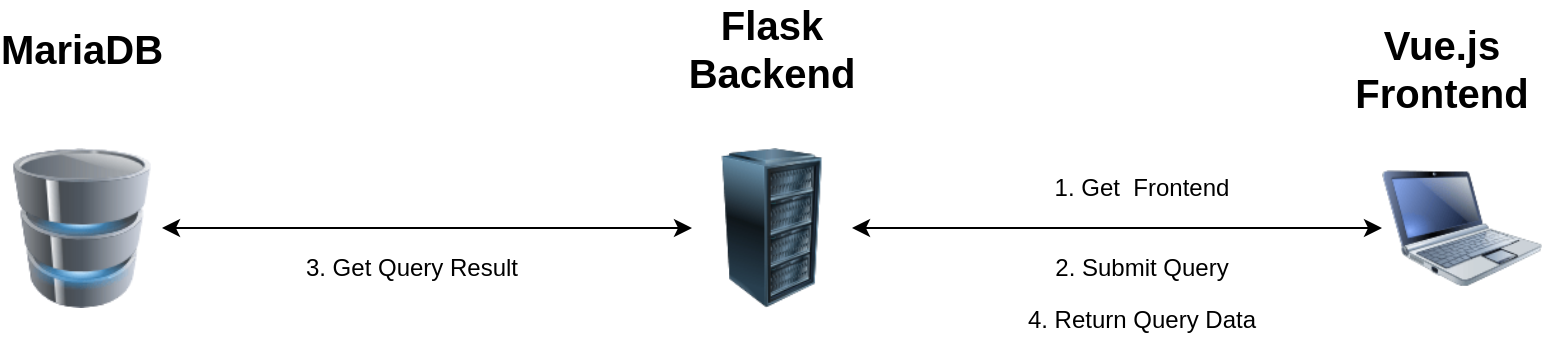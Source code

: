 <mxfile version="10.6.9" type="device"><diagram name="Page-1" id="55a83fd1-7818-8e21-69c5-c3457e3827bb"><mxGraphModel dx="1514" dy="804" grid="1" gridSize="10" guides="1" tooltips="1" connect="1" arrows="1" fold="1" page="1" pageScale="1" pageWidth="1100" pageHeight="850" background="#ffffff" math="0" shadow="0"><root><mxCell id="0"/><mxCell id="1" parent="0"/><mxCell id="69ecfefc5c41e42c-9" value="" style="image;html=1;labelBackgroundColor=#ffffff;image=img/lib/clip_art/computers/Netbook_128x128.png;rounded=1;shadow=0;comic=0;strokeColor=#000000;strokeWidth=2;fillColor=#FFFFFF;fontSize=22;fontColor=#000000;" parent="1" vertex="1"><mxGeometry x="910" y="200" width="80" height="80" as="geometry"/></mxCell><mxCell id="qZUvubCtdrhIyMHzlkHQ-1" value="" style="image;html=1;labelBackgroundColor=#ffffff;image=img/lib/clip_art/computers/Database_128x128.png" vertex="1" parent="1"><mxGeometry x="220" y="200" width="80" height="80" as="geometry"/></mxCell><mxCell id="qZUvubCtdrhIyMHzlkHQ-2" value="" style="image;html=1;labelBackgroundColor=#ffffff;image=img/lib/clip_art/computers/Server_Rack_128x128.png" vertex="1" parent="1"><mxGeometry x="565" y="200" width="80" height="80" as="geometry"/></mxCell><mxCell id="qZUvubCtdrhIyMHzlkHQ-3" value="" style="endArrow=classic;startArrow=classic;html=1;" edge="1" parent="1" source="qZUvubCtdrhIyMHzlkHQ-1" target="qZUvubCtdrhIyMHzlkHQ-2"><mxGeometry width="50" height="50" relative="1" as="geometry"><mxPoint x="400" y="265" as="sourcePoint"/><mxPoint x="450" y="215" as="targetPoint"/></mxGeometry></mxCell><mxCell id="qZUvubCtdrhIyMHzlkHQ-4" value="" style="endArrow=classic;startArrow=classic;html=1;exitX=1;exitY=0.5;exitDx=0;exitDy=0;" edge="1" parent="1" source="qZUvubCtdrhIyMHzlkHQ-2" target="69ecfefc5c41e42c-9"><mxGeometry width="50" height="50" relative="1" as="geometry"><mxPoint x="220" y="380" as="sourcePoint"/><mxPoint x="270" y="330" as="targetPoint"/></mxGeometry></mxCell><mxCell id="qZUvubCtdrhIyMHzlkHQ-5" value="&lt;b&gt;&lt;font style=&quot;font-size: 20px&quot;&gt;MariaDB&lt;/font&gt;&lt;/b&gt;" style="text;html=1;strokeColor=none;fillColor=none;align=center;verticalAlign=middle;whiteSpace=wrap;rounded=0;" vertex="1" parent="1"><mxGeometry x="240" y="140" width="40" height="20" as="geometry"/></mxCell><mxCell id="qZUvubCtdrhIyMHzlkHQ-8" value="&lt;b&gt;&lt;font style=&quot;font-size: 20px&quot;&gt;Flask Backend&lt;/font&gt;&lt;/b&gt;" style="text;html=1;strokeColor=none;fillColor=none;align=center;verticalAlign=middle;whiteSpace=wrap;rounded=0;" vertex="1" parent="1"><mxGeometry x="585" y="140" width="40" height="20" as="geometry"/></mxCell><mxCell id="qZUvubCtdrhIyMHzlkHQ-9" value="&lt;b&gt;&lt;font style=&quot;font-size: 20px&quot;&gt;Vue.js&lt;br&gt;Frontend&lt;br&gt;&lt;/font&gt;&lt;/b&gt;" style="text;html=1;strokeColor=none;fillColor=none;align=center;verticalAlign=middle;whiteSpace=wrap;rounded=0;" vertex="1" parent="1"><mxGeometry x="920" y="150" width="40" height="20" as="geometry"/></mxCell><mxCell id="qZUvubCtdrhIyMHzlkHQ-10" value="1. Get&amp;nbsp; Frontend" style="text;html=1;strokeColor=none;fillColor=none;align=center;verticalAlign=middle;whiteSpace=wrap;rounded=0;" vertex="1" parent="1"><mxGeometry x="740" y="210" width="100" height="20" as="geometry"/></mxCell><mxCell id="qZUvubCtdrhIyMHzlkHQ-11" value="2. Submit Query" style="text;html=1;strokeColor=none;fillColor=none;align=center;verticalAlign=middle;whiteSpace=wrap;rounded=0;" vertex="1" parent="1"><mxGeometry x="735" y="250" width="110" height="20" as="geometry"/></mxCell><mxCell id="qZUvubCtdrhIyMHzlkHQ-12" value="3. Get Query Result" style="text;html=1;strokeColor=none;fillColor=none;align=center;verticalAlign=middle;whiteSpace=wrap;rounded=0;" vertex="1" parent="1"><mxGeometry x="350" y="250" width="150" height="20" as="geometry"/></mxCell><mxCell id="qZUvubCtdrhIyMHzlkHQ-13" value="4. Return Query Data" style="text;html=1;strokeColor=none;fillColor=none;align=center;verticalAlign=middle;whiteSpace=wrap;rounded=0;" vertex="1" parent="1"><mxGeometry x="724" y="276" width="132" height="20" as="geometry"/></mxCell></root></mxGraphModel></diagram></mxfile>